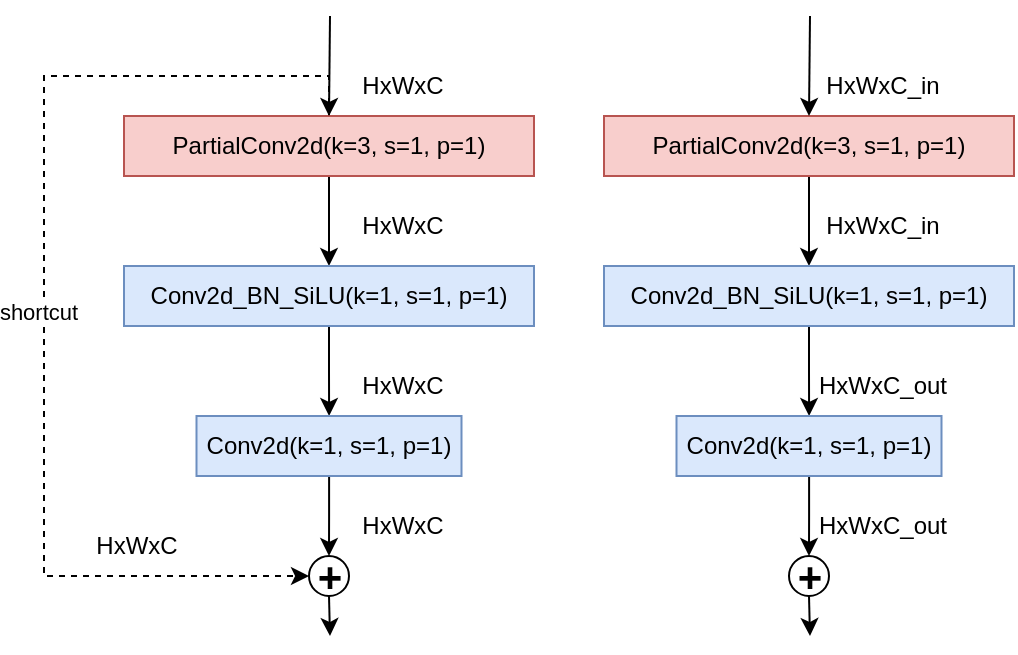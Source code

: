<mxfile version="21.6.1" type="device">
  <diagram name="第 1 页" id="NDr2Wt75yoK7TmTYEIS4">
    <mxGraphModel dx="864" dy="516" grid="1" gridSize="10" guides="1" tooltips="1" connect="1" arrows="1" fold="1" page="1" pageScale="1" pageWidth="827" pageHeight="1169" math="1" shadow="0">
      <root>
        <mxCell id="0" />
        <mxCell id="1" parent="0" />
        <mxCell id="e-fdru-bJ7IoB8VeVcLj-21" value="" style="edgeStyle=orthogonalEdgeStyle;rounded=0;orthogonalLoop=1;jettySize=auto;html=1;" parent="1" source="e-fdru-bJ7IoB8VeVcLj-2" target="e-fdru-bJ7IoB8VeVcLj-3" edge="1">
          <mxGeometry relative="1" as="geometry" />
        </mxCell>
        <mxCell id="e-fdru-bJ7IoB8VeVcLj-27" style="edgeStyle=orthogonalEdgeStyle;rounded=0;orthogonalLoop=1;jettySize=auto;html=1;exitX=0.5;exitY=0;exitDx=0;exitDy=0;entryX=0;entryY=0.5;entryDx=0;entryDy=0;dashed=1;" parent="1" source="e-fdru-bJ7IoB8VeVcLj-2" target="e-fdru-bJ7IoB8VeVcLj-24" edge="1">
          <mxGeometry relative="1" as="geometry">
            <Array as="points">
              <mxPoint x="423" y="110" />
              <mxPoint x="280" y="110" />
              <mxPoint x="280" y="360" />
            </Array>
          </mxGeometry>
        </mxCell>
        <mxCell id="e-fdru-bJ7IoB8VeVcLj-28" value="shortcut" style="edgeLabel;html=1;align=center;verticalAlign=middle;resizable=0;points=[];" parent="e-fdru-bJ7IoB8VeVcLj-27" vertex="1" connectable="0">
          <mxGeometry x="0.029" y="-3" relative="1" as="geometry">
            <mxPoint as="offset" />
          </mxGeometry>
        </mxCell>
        <mxCell id="e-fdru-bJ7IoB8VeVcLj-2" value="PartialConv2d(k=3, s=1, p=1)" style="rounded=0;whiteSpace=wrap;html=1;fillColor=#f8cecc;strokeColor=#b85450;" parent="1" vertex="1">
          <mxGeometry x="320" y="130" width="205" height="30" as="geometry" />
        </mxCell>
        <mxCell id="e-fdru-bJ7IoB8VeVcLj-22" value="" style="edgeStyle=orthogonalEdgeStyle;rounded=0;orthogonalLoop=1;jettySize=auto;html=1;" parent="1" source="e-fdru-bJ7IoB8VeVcLj-3" target="e-fdru-bJ7IoB8VeVcLj-4" edge="1">
          <mxGeometry relative="1" as="geometry" />
        </mxCell>
        <mxCell id="e-fdru-bJ7IoB8VeVcLj-3" value="Conv2d_BN_SiLU(k=1, s=1, p=1)" style="rounded=0;whiteSpace=wrap;html=1;fillColor=#dae8fc;strokeColor=#6c8ebf;" parent="1" vertex="1">
          <mxGeometry x="320" y="205" width="205" height="30" as="geometry" />
        </mxCell>
        <mxCell id="e-fdru-bJ7IoB8VeVcLj-25" value="" style="edgeStyle=orthogonalEdgeStyle;rounded=0;orthogonalLoop=1;jettySize=auto;html=1;" parent="1" source="e-fdru-bJ7IoB8VeVcLj-4" target="e-fdru-bJ7IoB8VeVcLj-24" edge="1">
          <mxGeometry relative="1" as="geometry" />
        </mxCell>
        <mxCell id="e-fdru-bJ7IoB8VeVcLj-4" value="Conv2d(k=1, s=1, p=1)" style="rounded=0;whiteSpace=wrap;html=1;fillColor=#dae8fc;strokeColor=#6c8ebf;" parent="1" vertex="1">
          <mxGeometry x="356.25" y="280" width="132.5" height="30" as="geometry" />
        </mxCell>
        <mxCell id="e-fdru-bJ7IoB8VeVcLj-9" value="" style="endArrow=classic;html=1;rounded=0;" parent="1" target="e-fdru-bJ7IoB8VeVcLj-2" edge="1">
          <mxGeometry width="50" height="50" relative="1" as="geometry">
            <mxPoint x="423" y="160" as="sourcePoint" />
            <mxPoint x="440" y="230" as="targetPoint" />
          </mxGeometry>
        </mxCell>
        <mxCell id="e-fdru-bJ7IoB8VeVcLj-13" value="HxWxC" style="text;html=1;align=center;verticalAlign=middle;resizable=0;points=[];autosize=1;strokeColor=none;fillColor=none;" parent="1" vertex="1">
          <mxGeometry x="428.75" y="170" width="60" height="30" as="geometry" />
        </mxCell>
        <mxCell id="e-fdru-bJ7IoB8VeVcLj-14" value="HxWxC" style="text;html=1;align=center;verticalAlign=middle;resizable=0;points=[];autosize=1;strokeColor=none;fillColor=none;" parent="1" vertex="1">
          <mxGeometry x="428.75" y="100" width="60" height="30" as="geometry" />
        </mxCell>
        <mxCell id="e-fdru-bJ7IoB8VeVcLj-16" value="HxWxC" style="text;html=1;align=center;verticalAlign=middle;resizable=0;points=[];autosize=1;strokeColor=none;fillColor=none;" parent="1" vertex="1">
          <mxGeometry x="428.75" y="250" width="60" height="30" as="geometry" />
        </mxCell>
        <mxCell id="e-fdru-bJ7IoB8VeVcLj-46" style="edgeStyle=orthogonalEdgeStyle;rounded=0;orthogonalLoop=1;jettySize=auto;html=1;exitX=0.5;exitY=1;exitDx=0;exitDy=0;" parent="1" source="e-fdru-bJ7IoB8VeVcLj-24" edge="1">
          <mxGeometry relative="1" as="geometry">
            <mxPoint x="423" y="390" as="targetPoint" />
          </mxGeometry>
        </mxCell>
        <mxCell id="e-fdru-bJ7IoB8VeVcLj-24" value="&lt;font style=&quot;font-size: 21px;&quot;&gt;&lt;b&gt;+&lt;/b&gt;&lt;/font&gt;" style="ellipse;whiteSpace=wrap;html=1;aspect=fixed;" parent="1" vertex="1">
          <mxGeometry x="412.5" y="350" width="20" height="20" as="geometry" />
        </mxCell>
        <mxCell id="e-fdru-bJ7IoB8VeVcLj-26" value="" style="endArrow=classic;html=1;rounded=0;entryX=0.5;entryY=0;entryDx=0;entryDy=0;" parent="1" target="e-fdru-bJ7IoB8VeVcLj-2" edge="1">
          <mxGeometry width="50" height="50" relative="1" as="geometry">
            <mxPoint x="423" y="80" as="sourcePoint" />
            <mxPoint x="440" y="230" as="targetPoint" />
          </mxGeometry>
        </mxCell>
        <mxCell id="e-fdru-bJ7IoB8VeVcLj-30" value="" style="edgeStyle=orthogonalEdgeStyle;rounded=0;orthogonalLoop=1;jettySize=auto;html=1;" parent="1" source="e-fdru-bJ7IoB8VeVcLj-33" target="e-fdru-bJ7IoB8VeVcLj-35" edge="1">
          <mxGeometry relative="1" as="geometry" />
        </mxCell>
        <mxCell id="e-fdru-bJ7IoB8VeVcLj-33" value="PartialConv2d(k=3, s=1, p=1)" style="rounded=0;whiteSpace=wrap;html=1;fillColor=#f8cecc;strokeColor=#b85450;" parent="1" vertex="1">
          <mxGeometry x="560" y="130" width="205" height="30" as="geometry" />
        </mxCell>
        <mxCell id="e-fdru-bJ7IoB8VeVcLj-34" value="" style="edgeStyle=orthogonalEdgeStyle;rounded=0;orthogonalLoop=1;jettySize=auto;html=1;" parent="1" source="e-fdru-bJ7IoB8VeVcLj-35" target="e-fdru-bJ7IoB8VeVcLj-37" edge="1">
          <mxGeometry relative="1" as="geometry" />
        </mxCell>
        <mxCell id="e-fdru-bJ7IoB8VeVcLj-35" value="Conv2d_BN_SiLU(k=1, s=1, p=1)" style="rounded=0;whiteSpace=wrap;html=1;fillColor=#dae8fc;strokeColor=#6c8ebf;" parent="1" vertex="1">
          <mxGeometry x="560" y="205" width="205" height="30" as="geometry" />
        </mxCell>
        <mxCell id="e-fdru-bJ7IoB8VeVcLj-36" value="" style="edgeStyle=orthogonalEdgeStyle;rounded=0;orthogonalLoop=1;jettySize=auto;html=1;" parent="1" source="e-fdru-bJ7IoB8VeVcLj-37" target="e-fdru-bJ7IoB8VeVcLj-42" edge="1">
          <mxGeometry relative="1" as="geometry" />
        </mxCell>
        <mxCell id="e-fdru-bJ7IoB8VeVcLj-37" value="Conv2d(k=1, s=1, p=1)" style="rounded=0;whiteSpace=wrap;html=1;fillColor=#dae8fc;strokeColor=#6c8ebf;" parent="1" vertex="1">
          <mxGeometry x="596.25" y="280" width="132.5" height="30" as="geometry" />
        </mxCell>
        <mxCell id="e-fdru-bJ7IoB8VeVcLj-38" value="" style="endArrow=classic;html=1;rounded=0;" parent="1" target="e-fdru-bJ7IoB8VeVcLj-33" edge="1">
          <mxGeometry width="50" height="50" relative="1" as="geometry">
            <mxPoint x="663" y="160" as="sourcePoint" />
            <mxPoint x="680" y="230" as="targetPoint" />
          </mxGeometry>
        </mxCell>
        <mxCell id="e-fdru-bJ7IoB8VeVcLj-39" value="HxWxC_in" style="text;html=1;align=center;verticalAlign=middle;resizable=0;points=[];autosize=1;strokeColor=none;fillColor=none;" parent="1" vertex="1">
          <mxGeometry x="658.75" y="170" width="80" height="30" as="geometry" />
        </mxCell>
        <mxCell id="e-fdru-bJ7IoB8VeVcLj-40" value="HxWxC_in" style="text;html=1;align=center;verticalAlign=middle;resizable=0;points=[];autosize=1;strokeColor=none;fillColor=none;" parent="1" vertex="1">
          <mxGeometry x="658.75" y="100" width="80" height="30" as="geometry" />
        </mxCell>
        <mxCell id="e-fdru-bJ7IoB8VeVcLj-41" value="HxWxC_out" style="text;html=1;align=center;verticalAlign=middle;resizable=0;points=[];autosize=1;strokeColor=none;fillColor=none;" parent="1" vertex="1">
          <mxGeometry x="653.75" y="250" width="90" height="30" as="geometry" />
        </mxCell>
        <mxCell id="e-fdru-bJ7IoB8VeVcLj-48" style="edgeStyle=orthogonalEdgeStyle;rounded=0;orthogonalLoop=1;jettySize=auto;html=1;exitX=0.5;exitY=1;exitDx=0;exitDy=0;" parent="1" source="e-fdru-bJ7IoB8VeVcLj-42" edge="1">
          <mxGeometry relative="1" as="geometry">
            <mxPoint x="663" y="390" as="targetPoint" />
          </mxGeometry>
        </mxCell>
        <mxCell id="e-fdru-bJ7IoB8VeVcLj-42" value="&lt;font style=&quot;font-size: 21px;&quot;&gt;&lt;b&gt;+&lt;/b&gt;&lt;/font&gt;" style="ellipse;whiteSpace=wrap;html=1;aspect=fixed;" parent="1" vertex="1">
          <mxGeometry x="652.5" y="350" width="20" height="20" as="geometry" />
        </mxCell>
        <mxCell id="e-fdru-bJ7IoB8VeVcLj-43" value="" style="endArrow=classic;html=1;rounded=0;entryX=0.5;entryY=0;entryDx=0;entryDy=0;" parent="1" target="e-fdru-bJ7IoB8VeVcLj-33" edge="1">
          <mxGeometry width="50" height="50" relative="1" as="geometry">
            <mxPoint x="663" y="80" as="sourcePoint" />
            <mxPoint x="680" y="230" as="targetPoint" />
          </mxGeometry>
        </mxCell>
        <mxCell id="e-fdru-bJ7IoB8VeVcLj-44" value="HxWxC" style="text;html=1;align=center;verticalAlign=middle;resizable=0;points=[];autosize=1;strokeColor=none;fillColor=none;" parent="1" vertex="1">
          <mxGeometry x="428.75" y="320" width="60" height="30" as="geometry" />
        </mxCell>
        <mxCell id="e-fdru-bJ7IoB8VeVcLj-45" value="HxWxC" style="text;html=1;align=center;verticalAlign=middle;resizable=0;points=[];autosize=1;strokeColor=none;fillColor=none;" parent="1" vertex="1">
          <mxGeometry x="296.25" y="330" width="60" height="30" as="geometry" />
        </mxCell>
        <mxCell id="e-fdru-bJ7IoB8VeVcLj-47" value="HxWxC_out" style="text;html=1;align=center;verticalAlign=middle;resizable=0;points=[];autosize=1;strokeColor=none;fillColor=none;" parent="1" vertex="1">
          <mxGeometry x="653.75" y="320" width="90" height="30" as="geometry" />
        </mxCell>
      </root>
    </mxGraphModel>
  </diagram>
</mxfile>
